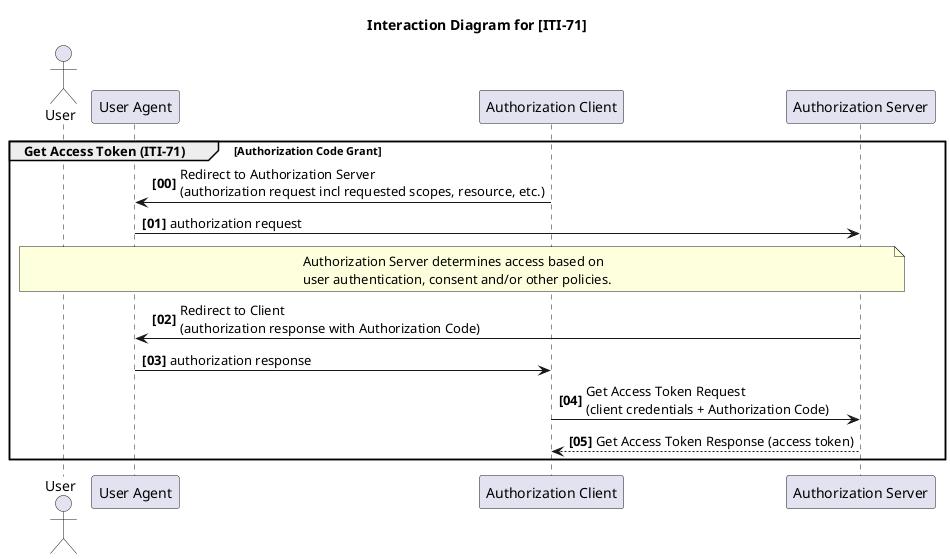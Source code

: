 @startuml 

title Interaction Diagram for [ITI-71]

actor User

participant "User Agent" as UserAgent
participant "Authorization Client" as Client
participant "Authorization Server" as AuthzServer

autonumber 0 1 "<b>[00]</b>"

group Get Access Token (ITI-71) [Authorization Code Grant]
Client -> UserAgent: Redirect to Authorization Server \n(authorization request incl requested scopes, resource, etc.)
UserAgent -> AuthzServer: authorization request

note over User, AuthzServer
  Authorization Server determines access based on
  user authentication, consent and/or other policies.
end note

AuthzServer -> UserAgent: Redirect to Client \n(authorization response with Authorization Code)
UserAgent -> Client: authorization response

Client -> AuthzServer: Get Access Token Request \n(client credentials + Authorization Code)
AuthzServer --> Client: Get Access Token Response (access token)
end

@enduml